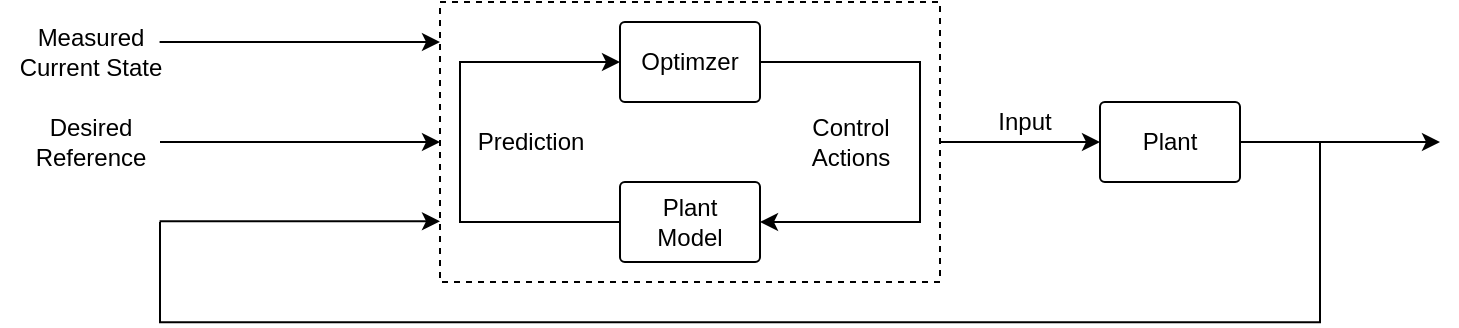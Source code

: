 <mxfile version="12.4.7" type="device"><diagram id="KYEypQCNz4ttNQ7drERf" name="Page-1"><mxGraphModel dx="936" dy="502" grid="1" gridSize="10" guides="1" tooltips="1" connect="1" arrows="1" fold="1" page="1" pageScale="1" pageWidth="850" pageHeight="1100" math="0" shadow="0"><root><mxCell id="0"/><mxCell id="1" parent="0"/><mxCell id="Z69U1yfwfPUyLXagbIuS-10" style="edgeStyle=orthogonalEdgeStyle;rounded=0;orthogonalLoop=1;jettySize=auto;html=1;" edge="1" parent="1" source="Z69U1yfwfPUyLXagbIuS-6" target="Z69U1yfwfPUyLXagbIuS-9"><mxGeometry relative="1" as="geometry"/></mxCell><mxCell id="Z69U1yfwfPUyLXagbIuS-6" value="" style="rounded=0;whiteSpace=wrap;html=1;dashed=1;" vertex="1" parent="1"><mxGeometry x="290" y="330" width="250" height="140" as="geometry"/></mxCell><mxCell id="Z69U1yfwfPUyLXagbIuS-5" style="edgeStyle=orthogonalEdgeStyle;rounded=0;orthogonalLoop=1;jettySize=auto;html=1;entryX=0;entryY=0.5;entryDx=0;entryDy=0;" edge="1" parent="1" source="Z69U1yfwfPUyLXagbIuS-2" target="Z69U1yfwfPUyLXagbIuS-3"><mxGeometry relative="1" as="geometry"><Array as="points"><mxPoint x="300" y="440"/><mxPoint x="300" y="360"/></Array></mxGeometry></mxCell><mxCell id="Z69U1yfwfPUyLXagbIuS-2" value="&lt;font style=&quot;font-size: 12px&quot;&gt;&lt;br&gt;Plant&lt;br&gt;Model&lt;br&gt;&lt;br&gt;&lt;/font&gt;" style="rounded=1;whiteSpace=wrap;html=1;arcSize=6;" vertex="1" parent="1"><mxGeometry x="380" y="420" width="70" height="40" as="geometry"/></mxCell><mxCell id="Z69U1yfwfPUyLXagbIuS-4" style="edgeStyle=orthogonalEdgeStyle;rounded=0;orthogonalLoop=1;jettySize=auto;html=1;entryX=1;entryY=0.5;entryDx=0;entryDy=0;" edge="1" parent="1" source="Z69U1yfwfPUyLXagbIuS-3" target="Z69U1yfwfPUyLXagbIuS-2"><mxGeometry relative="1" as="geometry"><Array as="points"><mxPoint x="530" y="360"/><mxPoint x="530" y="440"/></Array></mxGeometry></mxCell><mxCell id="Z69U1yfwfPUyLXagbIuS-3" value="&lt;font style=&quot;font-size: 12px&quot;&gt;Optimzer&lt;/font&gt;" style="rounded=1;whiteSpace=wrap;html=1;arcSize=6;" vertex="1" parent="1"><mxGeometry x="380" y="340" width="70" height="40" as="geometry"/></mxCell><mxCell id="Z69U1yfwfPUyLXagbIuS-7" value="Prediction" style="text;html=1;align=center;verticalAlign=middle;resizable=0;points=[];autosize=1;" vertex="1" parent="1"><mxGeometry x="300" y="390" width="70" height="20" as="geometry"/></mxCell><mxCell id="Z69U1yfwfPUyLXagbIuS-8" value="Control&lt;br&gt;Actions" style="text;html=1;align=center;verticalAlign=middle;resizable=0;points=[];autosize=1;" vertex="1" parent="1"><mxGeometry x="470" y="385" width="50" height="30" as="geometry"/></mxCell><mxCell id="Z69U1yfwfPUyLXagbIuS-14" style="edgeStyle=orthogonalEdgeStyle;rounded=0;orthogonalLoop=1;jettySize=auto;html=1;" edge="1" parent="1" source="Z69U1yfwfPUyLXagbIuS-9"><mxGeometry relative="1" as="geometry"><mxPoint x="790" y="400" as="targetPoint"/></mxGeometry></mxCell><mxCell id="Z69U1yfwfPUyLXagbIuS-9" value="&lt;font style=&quot;font-size: 12px&quot;&gt;Plant&lt;br&gt;&lt;/font&gt;" style="rounded=1;whiteSpace=wrap;html=1;arcSize=6;" vertex="1" parent="1"><mxGeometry x="620" y="380" width="70" height="40" as="geometry"/></mxCell><mxCell id="Z69U1yfwfPUyLXagbIuS-12" style="edgeStyle=orthogonalEdgeStyle;rounded=0;orthogonalLoop=1;jettySize=auto;html=1;entryX=0;entryY=0.5;entryDx=0;entryDy=0;" edge="1" parent="1" source="Z69U1yfwfPUyLXagbIuS-11" target="Z69U1yfwfPUyLXagbIuS-6"><mxGeometry relative="1" as="geometry"/></mxCell><mxCell id="Z69U1yfwfPUyLXagbIuS-15" style="edgeStyle=orthogonalEdgeStyle;rounded=0;orthogonalLoop=1;jettySize=auto;html=1;startArrow=none;startFill=0;endArrow=none;endFill=0;" edge="1" parent="1"><mxGeometry relative="1" as="geometry"><mxPoint x="730" y="400" as="targetPoint"/><mxPoint x="150" y="440" as="sourcePoint"/><Array as="points"><mxPoint x="149.79" y="490.14"/><mxPoint x="729.79" y="490.14"/></Array></mxGeometry></mxCell><mxCell id="Z69U1yfwfPUyLXagbIuS-11" value="Desired&lt;br&gt;Reference" style="text;html=1;align=center;verticalAlign=middle;resizable=0;points=[];autosize=1;" vertex="1" parent="1"><mxGeometry x="80" y="385" width="70" height="30" as="geometry"/></mxCell><mxCell id="Z69U1yfwfPUyLXagbIuS-13" value="Input" style="text;html=1;align=center;verticalAlign=middle;resizable=0;points=[];autosize=1;" vertex="1" parent="1"><mxGeometry x="562" y="380" width="40" height="20" as="geometry"/></mxCell><mxCell id="Z69U1yfwfPUyLXagbIuS-16" style="edgeStyle=orthogonalEdgeStyle;rounded=0;orthogonalLoop=1;jettySize=auto;html=1;entryX=0;entryY=0.5;entryDx=0;entryDy=0;" edge="1" parent="1"><mxGeometry relative="1" as="geometry"><mxPoint x="149.79" y="439.652" as="sourcePoint"/><mxPoint x="289.997" y="439.652" as="targetPoint"/></mxGeometry></mxCell><mxCell id="Z69U1yfwfPUyLXagbIuS-19" style="edgeStyle=orthogonalEdgeStyle;rounded=0;orthogonalLoop=1;jettySize=auto;html=1;entryX=0;entryY=0.5;entryDx=0;entryDy=0;" edge="1" parent="1"><mxGeometry relative="1" as="geometry"><mxPoint x="149.79" y="349.999" as="sourcePoint"/><mxPoint x="289.997" y="349.999" as="targetPoint"/></mxGeometry></mxCell><mxCell id="Z69U1yfwfPUyLXagbIuS-20" value="Measured&lt;br&gt;Current State" style="text;html=1;align=center;verticalAlign=middle;resizable=0;points=[];autosize=1;" vertex="1" parent="1"><mxGeometry x="70" y="340" width="90" height="30" as="geometry"/></mxCell></root></mxGraphModel></diagram></mxfile>